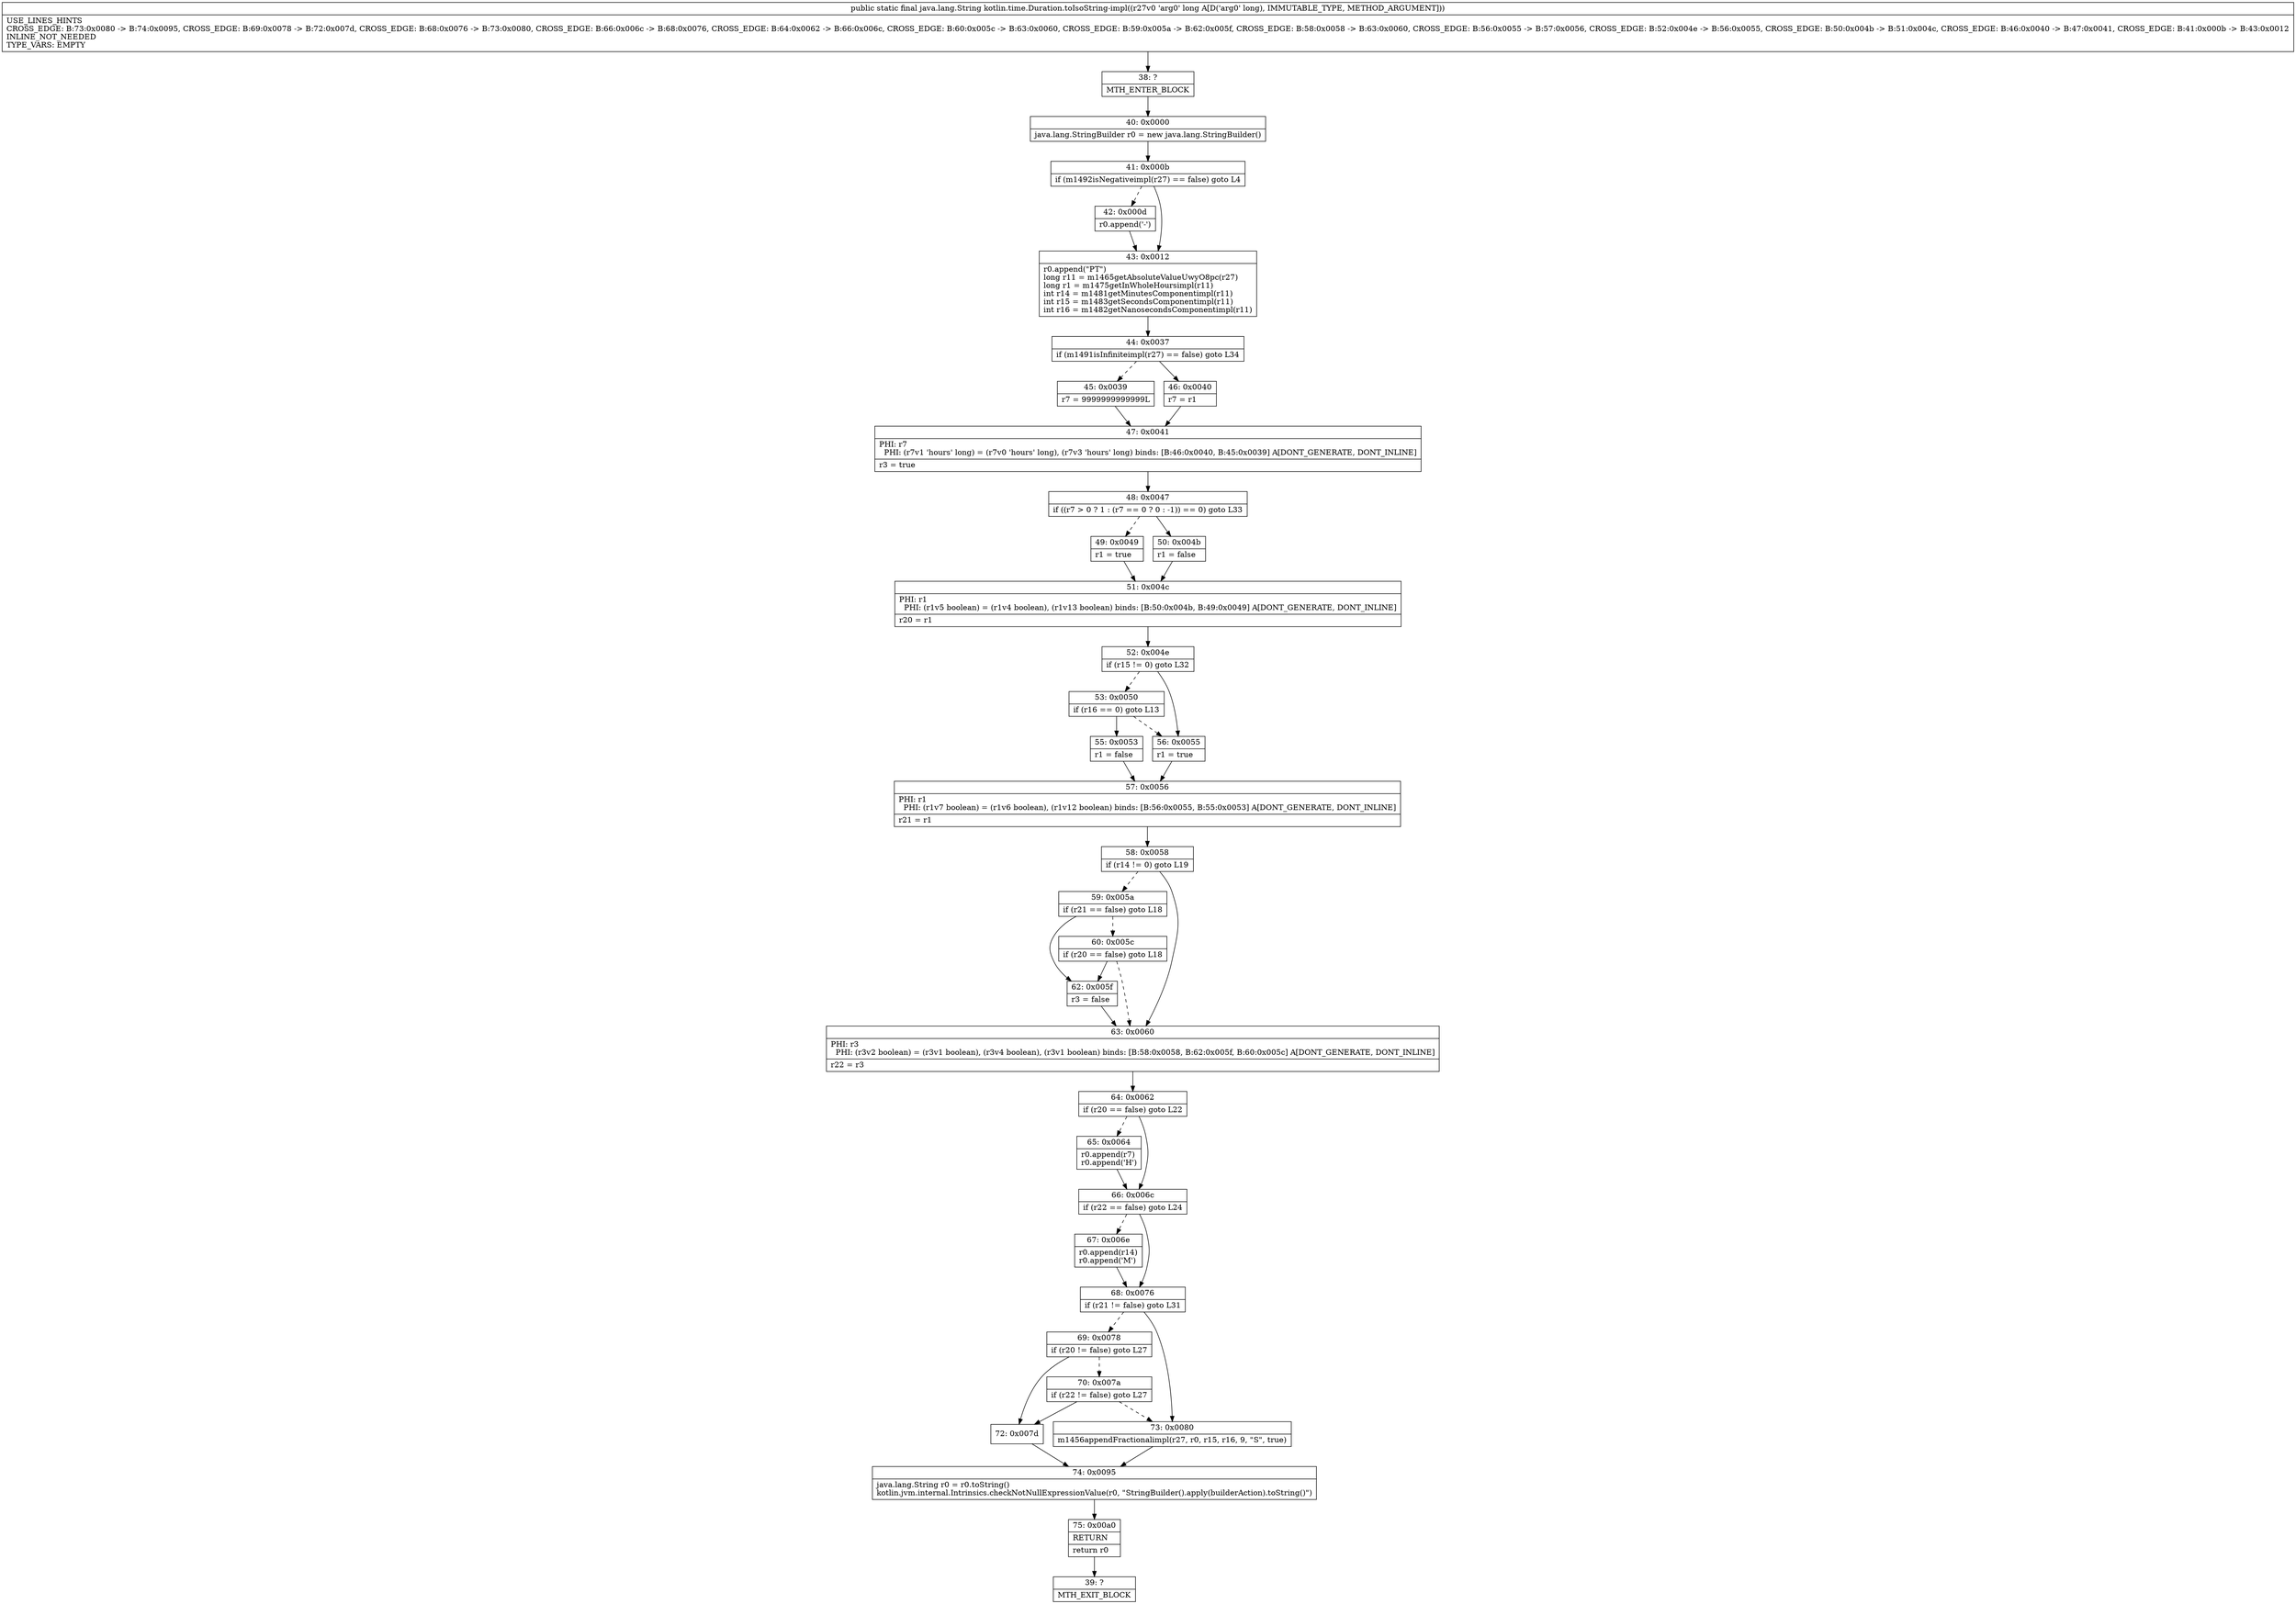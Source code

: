 digraph "CFG forkotlin.time.Duration.toIsoString\-impl(J)Ljava\/lang\/String;" {
Node_38 [shape=record,label="{38\:\ ?|MTH_ENTER_BLOCK\l}"];
Node_40 [shape=record,label="{40\:\ 0x0000|java.lang.StringBuilder r0 = new java.lang.StringBuilder()\l}"];
Node_41 [shape=record,label="{41\:\ 0x000b|if (m1492isNegativeimpl(r27) == false) goto L4\l}"];
Node_42 [shape=record,label="{42\:\ 0x000d|r0.append('\-')\l}"];
Node_43 [shape=record,label="{43\:\ 0x0012|r0.append(\"PT\")\llong r11 = m1465getAbsoluteValueUwyO8pc(r27)\llong r1 = m1475getInWholeHoursimpl(r11)\lint r14 = m1481getMinutesComponentimpl(r11)\lint r15 = m1483getSecondsComponentimpl(r11)\lint r16 = m1482getNanosecondsComponentimpl(r11)\l}"];
Node_44 [shape=record,label="{44\:\ 0x0037|if (m1491isInfiniteimpl(r27) == false) goto L34\l}"];
Node_45 [shape=record,label="{45\:\ 0x0039|r7 = 9999999999999L\l}"];
Node_47 [shape=record,label="{47\:\ 0x0041|PHI: r7 \l  PHI: (r7v1 'hours' long) = (r7v0 'hours' long), (r7v3 'hours' long) binds: [B:46:0x0040, B:45:0x0039] A[DONT_GENERATE, DONT_INLINE]\l|r3 = true\l}"];
Node_48 [shape=record,label="{48\:\ 0x0047|if ((r7 \> 0 ? 1 : (r7 == 0 ? 0 : \-1)) == 0) goto L33\l}"];
Node_49 [shape=record,label="{49\:\ 0x0049|r1 = true\l}"];
Node_51 [shape=record,label="{51\:\ 0x004c|PHI: r1 \l  PHI: (r1v5 boolean) = (r1v4 boolean), (r1v13 boolean) binds: [B:50:0x004b, B:49:0x0049] A[DONT_GENERATE, DONT_INLINE]\l|r20 = r1\l}"];
Node_52 [shape=record,label="{52\:\ 0x004e|if (r15 != 0) goto L32\l}"];
Node_53 [shape=record,label="{53\:\ 0x0050|if (r16 == 0) goto L13\l}"];
Node_55 [shape=record,label="{55\:\ 0x0053|r1 = false\l}"];
Node_57 [shape=record,label="{57\:\ 0x0056|PHI: r1 \l  PHI: (r1v7 boolean) = (r1v6 boolean), (r1v12 boolean) binds: [B:56:0x0055, B:55:0x0053] A[DONT_GENERATE, DONT_INLINE]\l|r21 = r1\l}"];
Node_58 [shape=record,label="{58\:\ 0x0058|if (r14 != 0) goto L19\l}"];
Node_59 [shape=record,label="{59\:\ 0x005a|if (r21 == false) goto L18\l}"];
Node_60 [shape=record,label="{60\:\ 0x005c|if (r20 == false) goto L18\l}"];
Node_62 [shape=record,label="{62\:\ 0x005f|r3 = false\l}"];
Node_63 [shape=record,label="{63\:\ 0x0060|PHI: r3 \l  PHI: (r3v2 boolean) = (r3v1 boolean), (r3v4 boolean), (r3v1 boolean) binds: [B:58:0x0058, B:62:0x005f, B:60:0x005c] A[DONT_GENERATE, DONT_INLINE]\l|r22 = r3\l}"];
Node_64 [shape=record,label="{64\:\ 0x0062|if (r20 == false) goto L22\l}"];
Node_65 [shape=record,label="{65\:\ 0x0064|r0.append(r7)\lr0.append('H')\l}"];
Node_66 [shape=record,label="{66\:\ 0x006c|if (r22 == false) goto L24\l}"];
Node_67 [shape=record,label="{67\:\ 0x006e|r0.append(r14)\lr0.append('M')\l}"];
Node_68 [shape=record,label="{68\:\ 0x0076|if (r21 != false) goto L31\l}"];
Node_69 [shape=record,label="{69\:\ 0x0078|if (r20 != false) goto L27\l}"];
Node_70 [shape=record,label="{70\:\ 0x007a|if (r22 != false) goto L27\l}"];
Node_72 [shape=record,label="{72\:\ 0x007d}"];
Node_74 [shape=record,label="{74\:\ 0x0095|java.lang.String r0 = r0.toString()\lkotlin.jvm.internal.Intrinsics.checkNotNullExpressionValue(r0, \"StringBuilder().apply(builderAction).toString()\")\l}"];
Node_75 [shape=record,label="{75\:\ 0x00a0|RETURN\l|return r0\l}"];
Node_39 [shape=record,label="{39\:\ ?|MTH_EXIT_BLOCK\l}"];
Node_73 [shape=record,label="{73\:\ 0x0080|m1456appendFractionalimpl(r27, r0, r15, r16, 9, \"S\", true)\l}"];
Node_56 [shape=record,label="{56\:\ 0x0055|r1 = true\l}"];
Node_50 [shape=record,label="{50\:\ 0x004b|r1 = false\l}"];
Node_46 [shape=record,label="{46\:\ 0x0040|r7 = r1\l}"];
MethodNode[shape=record,label="{public static final java.lang.String kotlin.time.Duration.toIsoString\-impl((r27v0 'arg0' long A[D('arg0' long), IMMUTABLE_TYPE, METHOD_ARGUMENT]))  | USE_LINES_HINTS\lCROSS_EDGE: B:73:0x0080 \-\> B:74:0x0095, CROSS_EDGE: B:69:0x0078 \-\> B:72:0x007d, CROSS_EDGE: B:68:0x0076 \-\> B:73:0x0080, CROSS_EDGE: B:66:0x006c \-\> B:68:0x0076, CROSS_EDGE: B:64:0x0062 \-\> B:66:0x006c, CROSS_EDGE: B:60:0x005c \-\> B:63:0x0060, CROSS_EDGE: B:59:0x005a \-\> B:62:0x005f, CROSS_EDGE: B:58:0x0058 \-\> B:63:0x0060, CROSS_EDGE: B:56:0x0055 \-\> B:57:0x0056, CROSS_EDGE: B:52:0x004e \-\> B:56:0x0055, CROSS_EDGE: B:50:0x004b \-\> B:51:0x004c, CROSS_EDGE: B:46:0x0040 \-\> B:47:0x0041, CROSS_EDGE: B:41:0x000b \-\> B:43:0x0012\lINLINE_NOT_NEEDED\lTYPE_VARS: EMPTY\l}"];
MethodNode -> Node_38;Node_38 -> Node_40;
Node_40 -> Node_41;
Node_41 -> Node_42[style=dashed];
Node_41 -> Node_43;
Node_42 -> Node_43;
Node_43 -> Node_44;
Node_44 -> Node_45[style=dashed];
Node_44 -> Node_46;
Node_45 -> Node_47;
Node_47 -> Node_48;
Node_48 -> Node_49[style=dashed];
Node_48 -> Node_50;
Node_49 -> Node_51;
Node_51 -> Node_52;
Node_52 -> Node_53[style=dashed];
Node_52 -> Node_56;
Node_53 -> Node_55;
Node_53 -> Node_56[style=dashed];
Node_55 -> Node_57;
Node_57 -> Node_58;
Node_58 -> Node_59[style=dashed];
Node_58 -> Node_63;
Node_59 -> Node_60[style=dashed];
Node_59 -> Node_62;
Node_60 -> Node_62;
Node_60 -> Node_63[style=dashed];
Node_62 -> Node_63;
Node_63 -> Node_64;
Node_64 -> Node_65[style=dashed];
Node_64 -> Node_66;
Node_65 -> Node_66;
Node_66 -> Node_67[style=dashed];
Node_66 -> Node_68;
Node_67 -> Node_68;
Node_68 -> Node_69[style=dashed];
Node_68 -> Node_73;
Node_69 -> Node_70[style=dashed];
Node_69 -> Node_72;
Node_70 -> Node_72;
Node_70 -> Node_73[style=dashed];
Node_72 -> Node_74;
Node_74 -> Node_75;
Node_75 -> Node_39;
Node_73 -> Node_74;
Node_56 -> Node_57;
Node_50 -> Node_51;
Node_46 -> Node_47;
}

